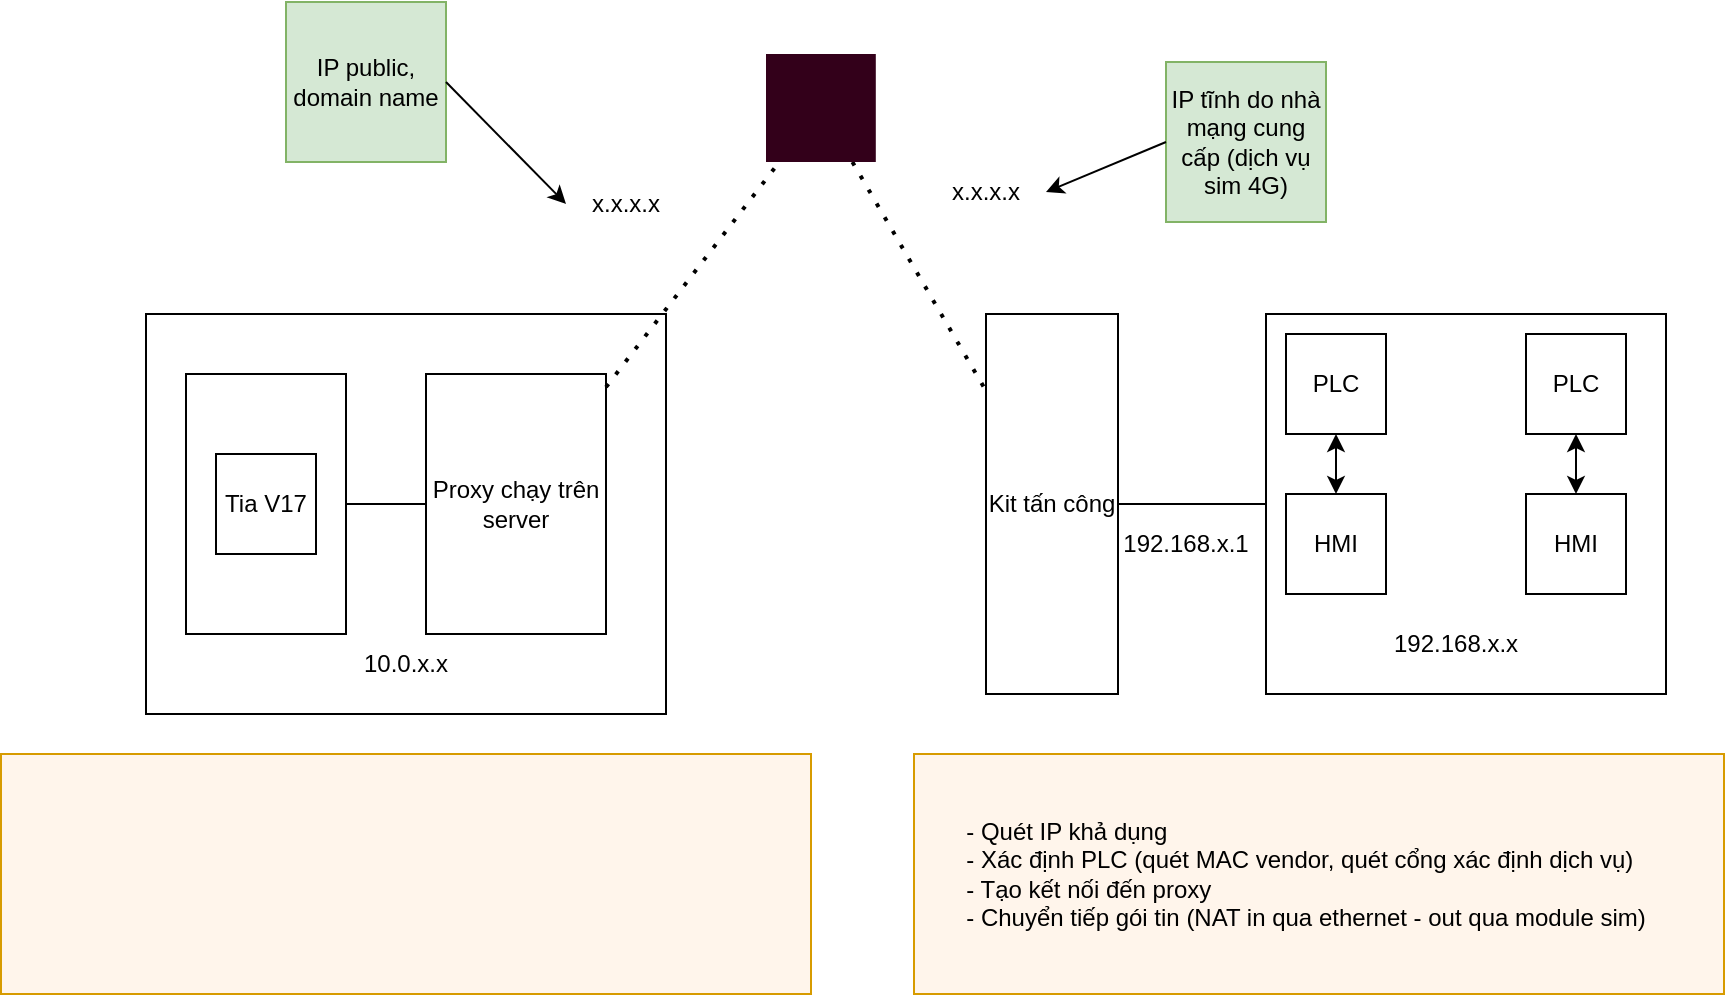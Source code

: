 <mxfile version="24.8.6">
  <diagram name="Trang-1" id="xIixTfaMFfqaKb3GjUdp">
    <mxGraphModel dx="1877" dy="522" grid="1" gridSize="10" guides="1" tooltips="1" connect="1" arrows="1" fold="1" page="1" pageScale="1" pageWidth="827" pageHeight="1169" math="0" shadow="0">
      <root>
        <mxCell id="0" />
        <mxCell id="1" parent="0" />
        <mxCell id="CZ4o81XTuQyuB41r4x81-24" value="" style="rounded=0;whiteSpace=wrap;html=1;" vertex="1" parent="1">
          <mxGeometry x="30" y="220" width="260" height="200" as="geometry" />
        </mxCell>
        <mxCell id="CZ4o81XTuQyuB41r4x81-3" value="" style="rounded=0;whiteSpace=wrap;html=1;" vertex="1" parent="1">
          <mxGeometry x="590" y="220" width="200" height="190" as="geometry" />
        </mxCell>
        <mxCell id="CZ4o81XTuQyuB41r4x81-4" value="Proxy chạy trên server" style="rounded=0;whiteSpace=wrap;html=1;" vertex="1" parent="1">
          <mxGeometry x="170" y="250" width="90" height="130" as="geometry" />
        </mxCell>
        <mxCell id="CZ4o81XTuQyuB41r4x81-5" value="" style="rounded=0;whiteSpace=wrap;html=1;" vertex="1" parent="1">
          <mxGeometry x="50" y="250" width="80" height="130" as="geometry" />
        </mxCell>
        <mxCell id="CZ4o81XTuQyuB41r4x81-6" value="Kit tấn công" style="rounded=0;whiteSpace=wrap;html=1;" vertex="1" parent="1">
          <mxGeometry x="450" y="220" width="66" height="190" as="geometry" />
        </mxCell>
        <mxCell id="CZ4o81XTuQyuB41r4x81-7" value="" style="endArrow=none;html=1;rounded=0;" edge="1" parent="1" source="CZ4o81XTuQyuB41r4x81-6" target="CZ4o81XTuQyuB41r4x81-3">
          <mxGeometry width="50" height="50" relative="1" as="geometry">
            <mxPoint x="510" y="295" as="sourcePoint" />
            <mxPoint x="450" y="250" as="targetPoint" />
          </mxGeometry>
        </mxCell>
        <mxCell id="CZ4o81XTuQyuB41r4x81-9" value="" style="endArrow=none;dashed=1;html=1;dashPattern=1 3;strokeWidth=2;rounded=0;" edge="1" parent="1" source="CZ4o81XTuQyuB41r4x81-26" target="CZ4o81XTuQyuB41r4x81-6">
          <mxGeometry width="50" height="50" relative="1" as="geometry">
            <mxPoint x="400" y="300" as="sourcePoint" />
            <mxPoint x="450" y="250" as="targetPoint" />
          </mxGeometry>
        </mxCell>
        <mxCell id="CZ4o81XTuQyuB41r4x81-10" value="" style="endArrow=none;html=1;rounded=0;" edge="1" parent="1" source="CZ4o81XTuQyuB41r4x81-5" target="CZ4o81XTuQyuB41r4x81-4">
          <mxGeometry width="50" height="50" relative="1" as="geometry">
            <mxPoint x="400" y="300" as="sourcePoint" />
            <mxPoint x="450" y="250" as="targetPoint" />
          </mxGeometry>
        </mxCell>
        <mxCell id="CZ4o81XTuQyuB41r4x81-11" value="PLC" style="whiteSpace=wrap;html=1;aspect=fixed;" vertex="1" parent="1">
          <mxGeometry x="600" y="230" width="50" height="50" as="geometry" />
        </mxCell>
        <mxCell id="CZ4o81XTuQyuB41r4x81-12" value="HMI" style="whiteSpace=wrap;html=1;aspect=fixed;" vertex="1" parent="1">
          <mxGeometry x="600" y="310" width="50" height="50" as="geometry" />
        </mxCell>
        <mxCell id="CZ4o81XTuQyuB41r4x81-13" value="PLC" style="whiteSpace=wrap;html=1;aspect=fixed;" vertex="1" parent="1">
          <mxGeometry x="720" y="230" width="50" height="50" as="geometry" />
        </mxCell>
        <mxCell id="CZ4o81XTuQyuB41r4x81-14" value="HMI" style="whiteSpace=wrap;html=1;aspect=fixed;" vertex="1" parent="1">
          <mxGeometry x="720" y="310" width="50" height="50" as="geometry" />
        </mxCell>
        <mxCell id="CZ4o81XTuQyuB41r4x81-15" value="" style="endArrow=classic;startArrow=classic;html=1;rounded=0;" edge="1" parent="1" source="CZ4o81XTuQyuB41r4x81-12" target="CZ4o81XTuQyuB41r4x81-11">
          <mxGeometry width="50" height="50" relative="1" as="geometry">
            <mxPoint x="400" y="300" as="sourcePoint" />
            <mxPoint x="450" y="250" as="targetPoint" />
          </mxGeometry>
        </mxCell>
        <mxCell id="CZ4o81XTuQyuB41r4x81-16" value="" style="endArrow=classic;startArrow=classic;html=1;rounded=0;entryX=0.5;entryY=1;entryDx=0;entryDy=0;" edge="1" parent="1" source="CZ4o81XTuQyuB41r4x81-14" target="CZ4o81XTuQyuB41r4x81-13">
          <mxGeometry width="50" height="50" relative="1" as="geometry">
            <mxPoint x="400" y="300" as="sourcePoint" />
            <mxPoint x="450" y="250" as="targetPoint" />
          </mxGeometry>
        </mxCell>
        <mxCell id="CZ4o81XTuQyuB41r4x81-17" value="192.168.x.x" style="text;html=1;align=center;verticalAlign=middle;whiteSpace=wrap;rounded=0;" vertex="1" parent="1">
          <mxGeometry x="655" y="370" width="60" height="30" as="geometry" />
        </mxCell>
        <mxCell id="CZ4o81XTuQyuB41r4x81-18" value="x.x.x.x" style="text;html=1;align=center;verticalAlign=middle;whiteSpace=wrap;rounded=0;" vertex="1" parent="1">
          <mxGeometry x="420" y="144" width="60" height="30" as="geometry" />
        </mxCell>
        <mxCell id="CZ4o81XTuQyuB41r4x81-19" value="192.168.x.1" style="text;html=1;align=center;verticalAlign=middle;whiteSpace=wrap;rounded=0;" vertex="1" parent="1">
          <mxGeometry x="520" y="320" width="60" height="30" as="geometry" />
        </mxCell>
        <mxCell id="CZ4o81XTuQyuB41r4x81-21" value="Tia V17" style="whiteSpace=wrap;html=1;aspect=fixed;" vertex="1" parent="1">
          <mxGeometry x="65" y="290" width="50" height="50" as="geometry" />
        </mxCell>
        <mxCell id="CZ4o81XTuQyuB41r4x81-23" value="10.0.x.x" style="text;html=1;align=center;verticalAlign=middle;whiteSpace=wrap;rounded=0;" vertex="1" parent="1">
          <mxGeometry x="130" y="380" width="60" height="30" as="geometry" />
        </mxCell>
        <mxCell id="CZ4o81XTuQyuB41r4x81-27" value="" style="endArrow=none;dashed=1;html=1;dashPattern=1 3;strokeWidth=2;rounded=0;" edge="1" parent="1" source="CZ4o81XTuQyuB41r4x81-4" target="CZ4o81XTuQyuB41r4x81-26">
          <mxGeometry width="50" height="50" relative="1" as="geometry">
            <mxPoint x="260" y="315" as="sourcePoint" />
            <mxPoint x="430" y="315" as="targetPoint" />
          </mxGeometry>
        </mxCell>
        <mxCell id="CZ4o81XTuQyuB41r4x81-26" value="" style="points=[];aspect=fixed;html=1;align=center;shadow=0;dashed=0;fillColor=#33001A;strokeColor=none;shape=mxgraph.alibaba_cloud.uis_ultimate_internet_service;" vertex="1" parent="1">
          <mxGeometry x="340" y="90" width="54.9" height="54" as="geometry" />
        </mxCell>
        <mxCell id="CZ4o81XTuQyuB41r4x81-30" value="IP tĩnh do nhà mạng cung cấp (dịch vụ sim 4G)" style="whiteSpace=wrap;html=1;aspect=fixed;fillColor=#d5e8d4;strokeColor=#82b366;" vertex="1" parent="1">
          <mxGeometry x="540" y="94" width="80" height="80" as="geometry" />
        </mxCell>
        <mxCell id="CZ4o81XTuQyuB41r4x81-31" value="IP public, domain name" style="whiteSpace=wrap;html=1;aspect=fixed;fillColor=#d5e8d4;strokeColor=#82b366;" vertex="1" parent="1">
          <mxGeometry x="100" y="64" width="80" height="80" as="geometry" />
        </mxCell>
        <mxCell id="CZ4o81XTuQyuB41r4x81-32" value="" style="endArrow=classic;html=1;rounded=0;entryX=1;entryY=0.5;entryDx=0;entryDy=0;exitX=0;exitY=0.5;exitDx=0;exitDy=0;" edge="1" parent="1" source="CZ4o81XTuQyuB41r4x81-30" target="CZ4o81XTuQyuB41r4x81-18">
          <mxGeometry width="50" height="50" relative="1" as="geometry">
            <mxPoint x="400" y="500" as="sourcePoint" />
            <mxPoint x="450" y="450" as="targetPoint" />
          </mxGeometry>
        </mxCell>
        <mxCell id="CZ4o81XTuQyuB41r4x81-33" value="x.x.x.x" style="text;html=1;align=center;verticalAlign=middle;whiteSpace=wrap;rounded=0;" vertex="1" parent="1">
          <mxGeometry x="240" y="150" width="60" height="30" as="geometry" />
        </mxCell>
        <mxCell id="CZ4o81XTuQyuB41r4x81-37" value="" style="endArrow=classic;html=1;rounded=0;exitX=1;exitY=0.5;exitDx=0;exitDy=0;entryX=0;entryY=0.5;entryDx=0;entryDy=0;" edge="1" parent="1" source="CZ4o81XTuQyuB41r4x81-31" target="CZ4o81XTuQyuB41r4x81-33">
          <mxGeometry width="50" height="50" relative="1" as="geometry">
            <mxPoint x="400" y="300" as="sourcePoint" />
            <mxPoint x="450" y="250" as="targetPoint" />
          </mxGeometry>
        </mxCell>
        <mxCell id="CZ4o81XTuQyuB41r4x81-39" value="&lt;div style=&quot;&quot;&gt;&lt;br&gt;&lt;/div&gt;" style="rounded=0;whiteSpace=wrap;html=1;fillColor=#fff5eb;strokeColor=#d79b00;align=left;" vertex="1" parent="1">
          <mxGeometry x="414" y="440" width="405" height="120" as="geometry" />
        </mxCell>
        <mxCell id="CZ4o81XTuQyuB41r4x81-40" value="" style="rounded=0;whiteSpace=wrap;html=1;fillColor=#fff5eb;strokeColor=#d79b00;" vertex="1" parent="1">
          <mxGeometry x="-42.5" y="440" width="405" height="120" as="geometry" />
        </mxCell>
        <mxCell id="CZ4o81XTuQyuB41r4x81-41" value="&lt;div style=&quot;text-align: left;&quot;&gt;- Quét IP khả dụng&lt;/div&gt;&lt;div style=&quot;text-align: left;&quot;&gt;- Xác định PLC (quét MAC vendor, quét cổng xác định dịch vụ)&amp;nbsp;&lt;/div&gt;&lt;div style=&quot;text-align: left;&quot;&gt;- Tạo kết nối đến proxy&lt;/div&gt;&lt;div style=&quot;text-align: left;&quot;&gt;- Chuyển tiếp gói tin (NAT in qua ethernet - out qua module sim)&lt;/div&gt;" style="text;html=1;align=center;verticalAlign=middle;whiteSpace=wrap;rounded=0;" vertex="1" parent="1">
          <mxGeometry x="430" y="460" width="360" height="80" as="geometry" />
        </mxCell>
        <mxCell id="CZ4o81XTuQyuB41r4x81-42" value="&lt;div style=&quot;text-align: left;&quot;&gt;&lt;br&gt;&lt;/div&gt;" style="text;html=1;align=center;verticalAlign=middle;whiteSpace=wrap;rounded=0;" vertex="1" parent="1">
          <mxGeometry x="-20" y="460" width="360" height="80" as="geometry" />
        </mxCell>
      </root>
    </mxGraphModel>
  </diagram>
</mxfile>
